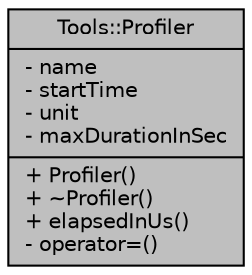 digraph "Tools::Profiler"
{
 // INTERACTIVE_SVG=YES
  edge [fontname="Helvetica",fontsize="10",labelfontname="Helvetica",labelfontsize="10"];
  node [fontname="Helvetica",fontsize="10",shape=record];
  Node1 [label="{Tools::Profiler\n|- name\l- startTime\l- unit\l- maxDurationInSec\l|+ Profiler()\l+ ~Profiler()\l+ elapsedInUs()\l- operator=()\l}",height=0.2,width=0.4,color="black", fillcolor="grey75", style="filled", fontcolor="black"];
}
